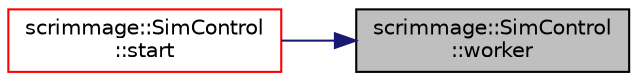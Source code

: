 digraph "scrimmage::SimControl::worker"
{
 // LATEX_PDF_SIZE
  edge [fontname="Helvetica",fontsize="10",labelfontname="Helvetica",labelfontsize="10"];
  node [fontname="Helvetica",fontsize="10",shape=record];
  rankdir="RL";
  Node1 [label="scrimmage::SimControl\l::worker",height=0.2,width=0.4,color="black", fillcolor="grey75", style="filled", fontcolor="black",tooltip=" "];
  Node1 -> Node2 [dir="back",color="midnightblue",fontsize="10",style="solid",fontname="Helvetica"];
  Node2 [label="scrimmage::SimControl\l::start",height=0.2,width=0.4,color="red", fillcolor="white", style="filled",URL="$classscrimmage_1_1SimControl.html#a75c4b43663707d047475606c9f7d2d93",tooltip="Starts the mission by generating entities and setting up logging."];
}
